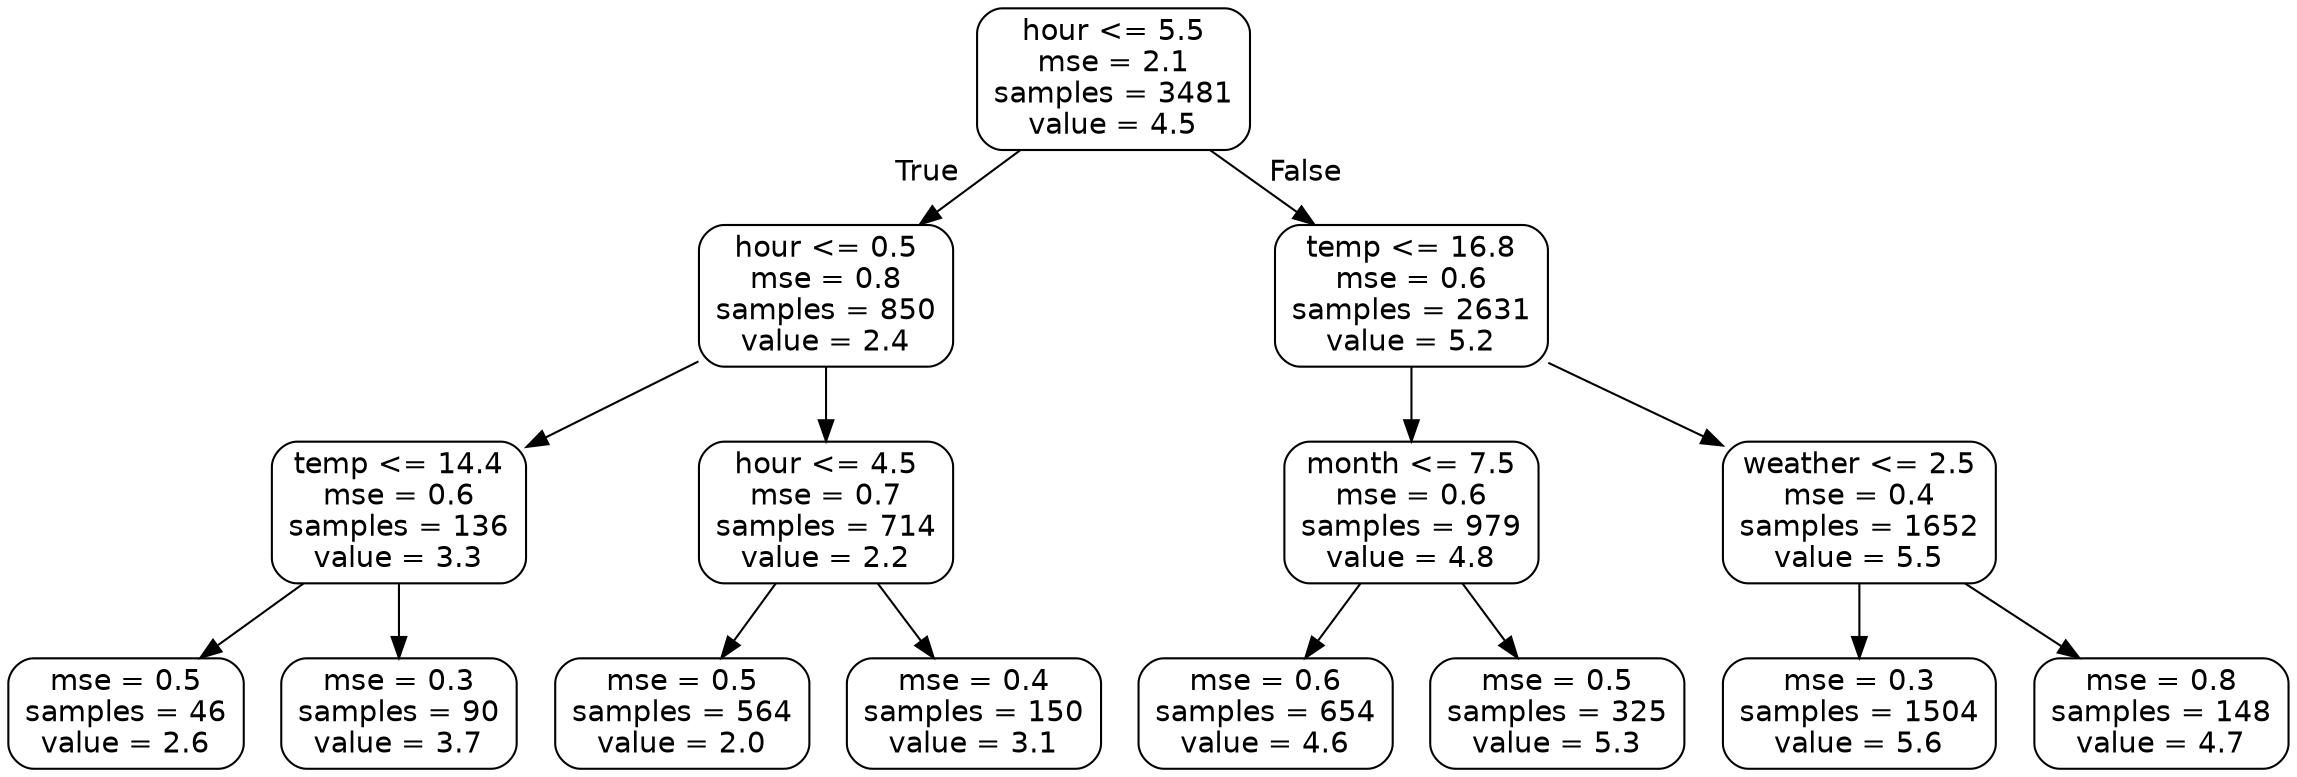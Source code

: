 digraph Tree {
node [shape=box, style="rounded", color="black", fontname=helvetica] ;
edge [fontname=helvetica] ;
0 [label="hour <= 5.5\nmse = 2.1\nsamples = 3481\nvalue = 4.5"] ;
1 [label="hour <= 0.5\nmse = 0.8\nsamples = 850\nvalue = 2.4"] ;
0 -> 1 [labeldistance=2.5, labelangle=45, headlabel="True"] ;
2 [label="temp <= 14.4\nmse = 0.6\nsamples = 136\nvalue = 3.3"] ;
1 -> 2 ;
3 [label="mse = 0.5\nsamples = 46\nvalue = 2.6"] ;
2 -> 3 ;
4 [label="mse = 0.3\nsamples = 90\nvalue = 3.7"] ;
2 -> 4 ;
5 [label="hour <= 4.5\nmse = 0.7\nsamples = 714\nvalue = 2.2"] ;
1 -> 5 ;
6 [label="mse = 0.5\nsamples = 564\nvalue = 2.0"] ;
5 -> 6 ;
7 [label="mse = 0.4\nsamples = 150\nvalue = 3.1"] ;
5 -> 7 ;
8 [label="temp <= 16.8\nmse = 0.6\nsamples = 2631\nvalue = 5.2"] ;
0 -> 8 [labeldistance=2.5, labelangle=-45, headlabel="False"] ;
9 [label="month <= 7.5\nmse = 0.6\nsamples = 979\nvalue = 4.8"] ;
8 -> 9 ;
10 [label="mse = 0.6\nsamples = 654\nvalue = 4.6"] ;
9 -> 10 ;
11 [label="mse = 0.5\nsamples = 325\nvalue = 5.3"] ;
9 -> 11 ;
12 [label="weather <= 2.5\nmse = 0.4\nsamples = 1652\nvalue = 5.5"] ;
8 -> 12 ;
13 [label="mse = 0.3\nsamples = 1504\nvalue = 5.6"] ;
12 -> 13 ;
14 [label="mse = 0.8\nsamples = 148\nvalue = 4.7"] ;
12 -> 14 ;
}